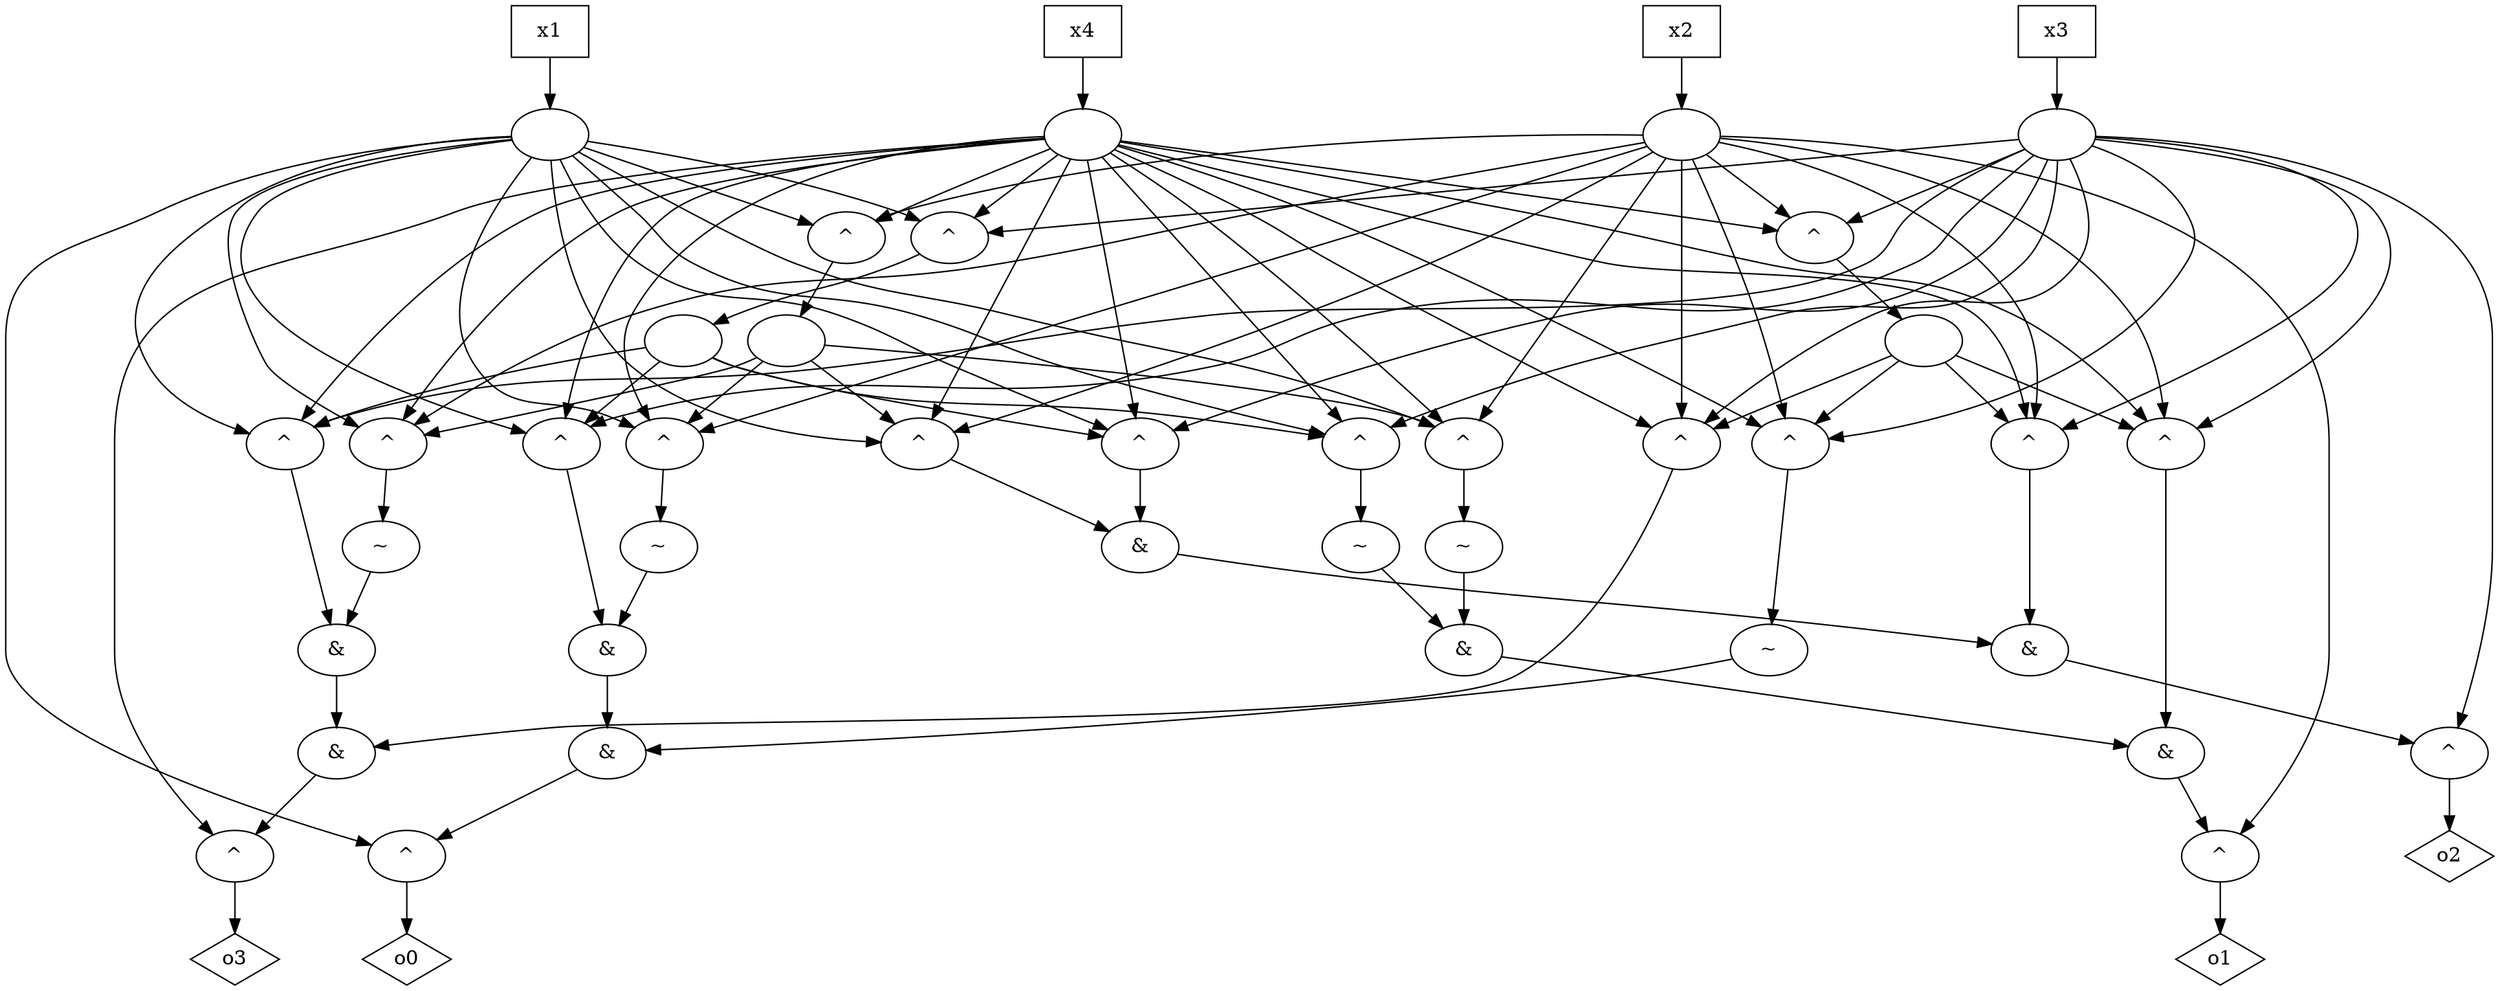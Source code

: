 digraph G {
n0 [label="o0",shape="diamond"];
n1 [label="^"];
n2 [label="&"];
n3 [label="&"];
n4 [label="^"];
n7 [label=""];
n11 [label="^"];
n14 [label=""];
n18 [label="~"];
n19 [label="^"];
n22 [label=""];
n27 [label="o1",shape="diamond"];
n28 [label="^"];
n29 [label="&"];
n30 [label="&"];
n31 [label="^"];
n38 [label="~"];
n39 [label="^"];
n46 [label="^"];
n54 [label="o2",shape="diamond"];
n55 [label="^"];
n56 [label="&"];
n57 [label="&"];
n59 [label="^"];
n66 [label="^"];
n73 [label="^"];
n81 [label="o3",shape="diamond"];
n82 [label="^"];
n83 [label="&"];
n84 [label="&"];
n85 [label="^"];
n92 [label="^"];
n99 [label="^"];
n109 [label="^"];
n111 [label=""];
n112 [label=""];
n113 [label=""];
n115 [label="^"];
n118 [label=""];
n124 [label="^"];
n117 [label="x1",shape="box"];
n126 [label="x2",shape="box"];
n119 [label="x4",shape="box"];
n122 [label="x3",shape="box"];
n5 [label="~"];
n12 [label="~"];
n6 [label="~"];
n1 -> n0
n2 -> n1
n3 -> n2
n4 -> n5
n7 -> n4
n7 -> n59
n7 -> n85
n7 -> n31
n11 -> n3
n14 -> n66
n14 -> n11
n14 -> n39
n14 -> n92
n18 -> n2
n19 -> n18
n22 -> n19
n22 -> n46
n22 -> n73
n22 -> n99
n28 -> n27
n29 -> n28
n30 -> n29
n31 -> n12
n38 -> n30
n39 -> n38
n46 -> n29
n55 -> n54
n56 -> n55
n57 -> n56
n59 -> n57
n66 -> n57
n73 -> n56
n82 -> n81
n83 -> n82
n84 -> n83
n85 -> n6
n92 -> n84
n99 -> n83
n109 -> n7
n111 -> n4
n111 -> n31
n111 -> n59
n111 -> n85
n111 -> n92
n111 -> n115
n111 -> n1
n111 -> n11
n111 -> n39
n111 -> n66
n111 -> n109
n112 -> n124
n112 -> n31
n112 -> n109
n112 -> n4
n112 -> n19
n112 -> n28
n112 -> n46
n112 -> n59
n112 -> n73
n112 -> n85
n112 -> n99
n113 -> n73
n113 -> n46
n113 -> n92
n113 -> n4
n113 -> n19
n113 -> n59
n113 -> n66
n113 -> n85
n113 -> n11
n113 -> n31
n113 -> n39
n113 -> n99
n113 -> n109
n113 -> n82
n113 -> n115
n113 -> n124
n115 -> n14
n118 -> n115
n118 -> n124
n118 -> n11
n118 -> n39
n118 -> n99
n118 -> n73
n118 -> n92
n118 -> n19
n118 -> n46
n118 -> n66
n118 -> n55
n124 -> n22
n117 -> n111
n126 -> n112
n119 -> n113
n122 -> n118
n5 -> n3
n12 -> n30
n6 -> n84
}